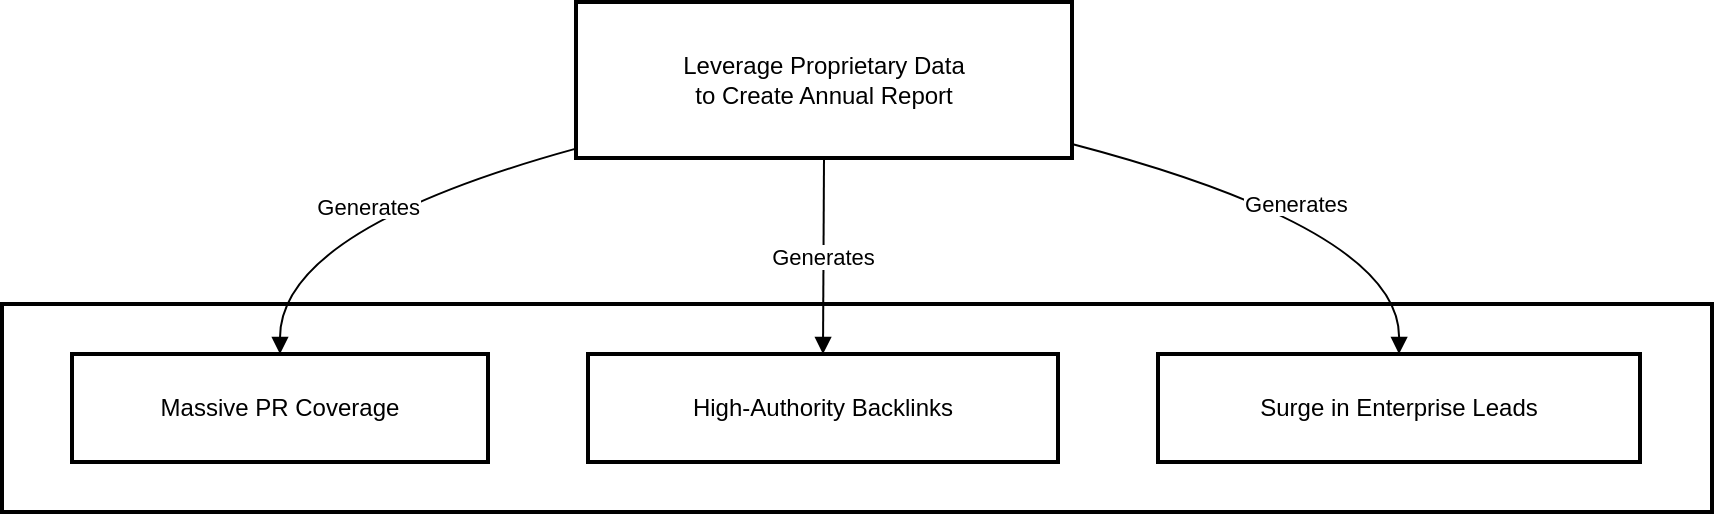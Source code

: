 <mxfile version="28.2.4">
  <diagram name="Page-1" id="5ZiaZIWKJTceb_jDX48N">
    <mxGraphModel dx="785" dy="544" grid="1" gridSize="10" guides="1" tooltips="1" connect="1" arrows="1" fold="1" page="1" pageScale="1" pageWidth="850" pageHeight="1100" math="0" shadow="0">
      <root>
        <mxCell id="0" />
        <mxCell id="1" parent="0" />
        <mxCell id="JhSccU5trPCaZjTDT1bW-1" value="Outcomes" style="whiteSpace=wrap;strokeWidth=2;" vertex="1" parent="1">
          <mxGeometry x="20" y="171" width="855" height="104" as="geometry" />
        </mxCell>
        <mxCell id="JhSccU5trPCaZjTDT1bW-2" value="Massive PR Coverage" style="whiteSpace=wrap;strokeWidth=2;" vertex="1" parent="1">
          <mxGeometry x="55" y="196" width="208" height="54" as="geometry" />
        </mxCell>
        <mxCell id="JhSccU5trPCaZjTDT1bW-3" value="High-Authority Backlinks" style="whiteSpace=wrap;strokeWidth=2;" vertex="1" parent="1">
          <mxGeometry x="313" y="196" width="235" height="54" as="geometry" />
        </mxCell>
        <mxCell id="JhSccU5trPCaZjTDT1bW-4" value="Surge in Enterprise Leads" style="whiteSpace=wrap;strokeWidth=2;" vertex="1" parent="1">
          <mxGeometry x="598" y="196" width="241" height="54" as="geometry" />
        </mxCell>
        <mxCell id="JhSccU5trPCaZjTDT1bW-5" value="Leverage Proprietary Data&#xa;to Create Annual Report" style="whiteSpace=wrap;strokeWidth=2;" vertex="1" parent="1">
          <mxGeometry x="307" y="20" width="248" height="78" as="geometry" />
        </mxCell>
        <mxCell id="JhSccU5trPCaZjTDT1bW-6" value="Generates" style="curved=1;startArrow=none;endArrow=block;exitX=0;exitY=0.94;entryX=0.5;entryY=-0.01;rounded=0;" edge="1" parent="1" source="JhSccU5trPCaZjTDT1bW-5" target="JhSccU5trPCaZjTDT1bW-2">
          <mxGeometry relative="1" as="geometry">
            <Array as="points">
              <mxPoint x="159" y="134" />
            </Array>
          </mxGeometry>
        </mxCell>
        <mxCell id="JhSccU5trPCaZjTDT1bW-7" value="Generates" style="curved=1;startArrow=none;endArrow=block;exitX=0.5;exitY=1;entryX=0.5;entryY=-0.01;rounded=0;" edge="1" parent="1" source="JhSccU5trPCaZjTDT1bW-5" target="JhSccU5trPCaZjTDT1bW-3">
          <mxGeometry relative="1" as="geometry">
            <Array as="points" />
          </mxGeometry>
        </mxCell>
        <mxCell id="JhSccU5trPCaZjTDT1bW-8" value="Generates" style="curved=1;startArrow=none;endArrow=block;exitX=1;exitY=0.91;entryX=0.5;entryY=-0.01;rounded=0;" edge="1" parent="1" source="JhSccU5trPCaZjTDT1bW-5" target="JhSccU5trPCaZjTDT1bW-4">
          <mxGeometry relative="1" as="geometry">
            <Array as="points">
              <mxPoint x="719" y="134" />
            </Array>
          </mxGeometry>
        </mxCell>
      </root>
    </mxGraphModel>
  </diagram>
</mxfile>
